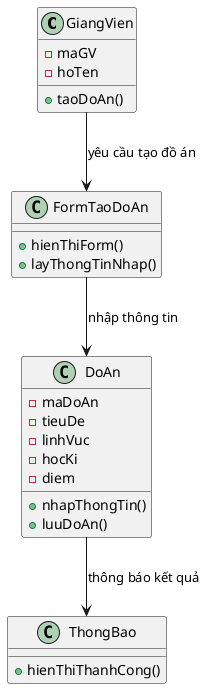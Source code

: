 @startuml
class GiangVien {
    - maGV
    - hoTen
    + taoDoAn()
}

class DoAn {
    - maDoAn
    - tieuDe
    - linhVuc
    - hocKi
    - diem
    + nhapThongTin()
    + luuDoAn()
}

class FormTaoDoAn {
    + hienThiForm()
    + layThongTinNhap()
}

class ThongBao {
    + hienThiThanhCong()
}

FormTaoDoAn --> DoAn : nhập thông tin
DoAn --> ThongBao : thông báo kết quả
GiangVien --> FormTaoDoAn : yêu cầu tạo đồ án
@enduml
